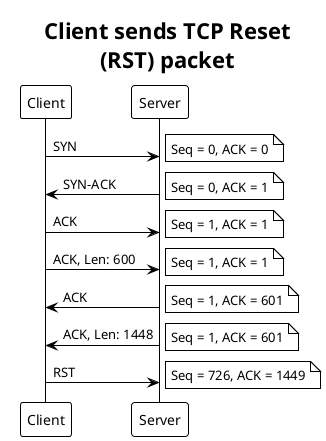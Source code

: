 @startuml
title Client sends TCP Reset\n(RST) packet

!theme plain

Client -> Server: SYN
note right
	Seq = 0, ACK = 0
end note
Client <- Server: SYN-ACK

note right
	Seq = 0, ACK = 1
end note

Client -> Server: ACK
note right
	Seq = 1, ACK = 1
end note

Client -> Server: ACK, Len: 600
note right
	Seq = 1, ACK = 1
end note

Client <- Server: ACK
note right
	Seq = 1, ACK = 601
end note

Client <- Server: ACK, Len: 1448
note right
	Seq = 1, ACK = 601
end note

Client -> Server: RST
note right
	Seq = 726, ACK = 1449
end note

@enduml
